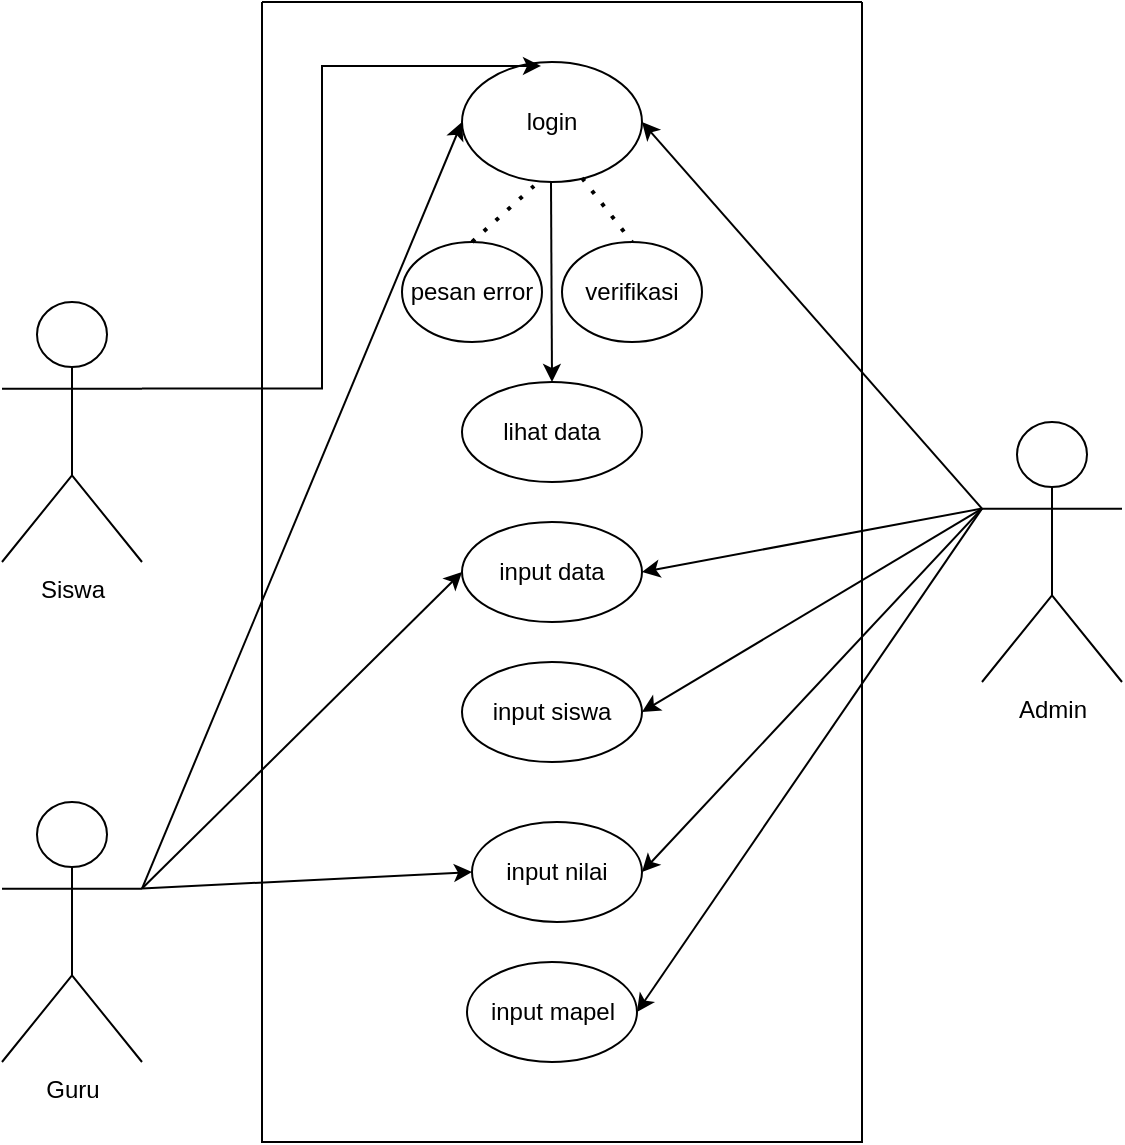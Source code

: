 <mxfile version="21.7.2" type="github">
  <diagram name="Page-1" id="EYiHIfuKGrWJQrBOgiUl">
    <mxGraphModel dx="1659" dy="1750" grid="1" gridSize="10" guides="1" tooltips="1" connect="1" arrows="1" fold="1" page="1" pageScale="1" pageWidth="850" pageHeight="1100" math="0" shadow="0">
      <root>
        <object label="" id="0">
          <mxCell />
        </object>
        <mxCell id="1" parent="0" />
        <mxCell id="S9C8Efaqk0itBLyKr3iV-4" value="" style="swimlane;startSize=0;" vertex="1" parent="1">
          <mxGeometry x="-490" y="-180" width="300" height="570" as="geometry" />
        </mxCell>
        <mxCell id="S9C8Efaqk0itBLyKr3iV-12" value="login" style="ellipse;whiteSpace=wrap;html=1;" vertex="1" parent="S9C8Efaqk0itBLyKr3iV-4">
          <mxGeometry x="100" y="30" width="90" height="60" as="geometry" />
        </mxCell>
        <mxCell id="S9C8Efaqk0itBLyKr3iV-15" value="input nilai" style="ellipse;whiteSpace=wrap;html=1;" vertex="1" parent="S9C8Efaqk0itBLyKr3iV-4">
          <mxGeometry x="105" y="410" width="85" height="50" as="geometry" />
        </mxCell>
        <mxCell id="S9C8Efaqk0itBLyKr3iV-42" value="input mapel" style="ellipse;whiteSpace=wrap;html=1;" vertex="1" parent="S9C8Efaqk0itBLyKr3iV-4">
          <mxGeometry x="102.5" y="480" width="85" height="50" as="geometry" />
        </mxCell>
        <mxCell id="S9C8Efaqk0itBLyKr3iV-45" style="edgeStyle=orthogonalEdgeStyle;rounded=0;orthogonalLoop=1;jettySize=auto;html=1;exitX=0.5;exitY=1;exitDx=0;exitDy=0;" edge="1" parent="S9C8Efaqk0itBLyKr3iV-4" source="S9C8Efaqk0itBLyKr3iV-15" target="S9C8Efaqk0itBLyKr3iV-15">
          <mxGeometry relative="1" as="geometry" />
        </mxCell>
        <mxCell id="S9C8Efaqk0itBLyKr3iV-48" value="input siswa" style="ellipse;whiteSpace=wrap;html=1;" vertex="1" parent="S9C8Efaqk0itBLyKr3iV-4">
          <mxGeometry x="100" y="330" width="90" height="50" as="geometry" />
        </mxCell>
        <mxCell id="S9C8Efaqk0itBLyKr3iV-32" value="lihat data" style="ellipse;whiteSpace=wrap;html=1;" vertex="1" parent="S9C8Efaqk0itBLyKr3iV-4">
          <mxGeometry x="100" y="190" width="90" height="50" as="geometry" />
        </mxCell>
        <mxCell id="S9C8Efaqk0itBLyKr3iV-61" value="pesan error" style="ellipse;whiteSpace=wrap;html=1;" vertex="1" parent="S9C8Efaqk0itBLyKr3iV-4">
          <mxGeometry x="70" y="120" width="70" height="50" as="geometry" />
        </mxCell>
        <mxCell id="S9C8Efaqk0itBLyKr3iV-65" value="verifikasi" style="ellipse;whiteSpace=wrap;html=1;" vertex="1" parent="S9C8Efaqk0itBLyKr3iV-4">
          <mxGeometry x="150" y="120" width="70" height="50" as="geometry" />
        </mxCell>
        <mxCell id="S9C8Efaqk0itBLyKr3iV-66" value="" style="endArrow=none;dashed=1;html=1;dashPattern=1 3;strokeWidth=2;rounded=0;exitX=0.5;exitY=0;exitDx=0;exitDy=0;entryX=0.4;entryY=1.033;entryDx=0;entryDy=0;entryPerimeter=0;" edge="1" parent="S9C8Efaqk0itBLyKr3iV-4" source="S9C8Efaqk0itBLyKr3iV-61" target="S9C8Efaqk0itBLyKr3iV-12">
          <mxGeometry width="50" height="50" relative="1" as="geometry">
            <mxPoint x="160" y="90" as="sourcePoint" />
            <mxPoint x="210" y="40" as="targetPoint" />
          </mxGeometry>
        </mxCell>
        <mxCell id="S9C8Efaqk0itBLyKr3iV-68" value="" style="endArrow=none;dashed=1;html=1;dashPattern=1 3;strokeWidth=2;rounded=0;entryX=0.5;entryY=0;entryDx=0;entryDy=0;exitX=0.667;exitY=0.967;exitDx=0;exitDy=0;exitPerimeter=0;" edge="1" parent="S9C8Efaqk0itBLyKr3iV-4" source="S9C8Efaqk0itBLyKr3iV-12" target="S9C8Efaqk0itBLyKr3iV-65">
          <mxGeometry width="50" height="50" relative="1" as="geometry">
            <mxPoint x="160" y="90" as="sourcePoint" />
            <mxPoint x="210" y="40" as="targetPoint" />
          </mxGeometry>
        </mxCell>
        <mxCell id="S9C8Efaqk0itBLyKr3iV-71" value="" style="endArrow=classic;html=1;rounded=0;exitX=0.5;exitY=1;exitDx=0;exitDy=0;entryX=0.5;entryY=0;entryDx=0;entryDy=0;" edge="1" parent="S9C8Efaqk0itBLyKr3iV-4" target="S9C8Efaqk0itBLyKr3iV-32">
          <mxGeometry width="50" height="50" relative="1" as="geometry">
            <mxPoint x="144.5" y="90" as="sourcePoint" />
            <mxPoint x="150" y="180" as="targetPoint" />
          </mxGeometry>
        </mxCell>
        <mxCell id="S9C8Efaqk0itBLyKr3iV-72" value="input data" style="ellipse;whiteSpace=wrap;html=1;" vertex="1" parent="S9C8Efaqk0itBLyKr3iV-4">
          <mxGeometry x="100" y="260" width="90" height="50" as="geometry" />
        </mxCell>
        <mxCell id="S9C8Efaqk0itBLyKr3iV-64" style="edgeStyle=elbowEdgeStyle;rounded=0;orthogonalLoop=1;jettySize=auto;html=1;exitX=1;exitY=0.333;exitDx=0;exitDy=0;exitPerimeter=0;entryX=0.439;entryY=0.033;entryDx=0;entryDy=0;entryPerimeter=0;" edge="1" parent="1" source="S9C8Efaqk0itBLyKr3iV-5" target="S9C8Efaqk0itBLyKr3iV-12">
          <mxGeometry relative="1" as="geometry">
            <Array as="points">
              <mxPoint x="-460" y="-130" />
            </Array>
          </mxGeometry>
        </mxCell>
        <mxCell id="S9C8Efaqk0itBLyKr3iV-5" value="Siswa" style="shape=umlActor;verticalLabelPosition=bottom;verticalAlign=top;html=1;outlineConnect=0;" vertex="1" parent="1">
          <mxGeometry x="-620" y="-30" width="70" height="130" as="geometry" />
        </mxCell>
        <mxCell id="S9C8Efaqk0itBLyKr3iV-8" value="Guru" style="shape=umlActor;verticalLabelPosition=bottom;verticalAlign=top;html=1;outlineConnect=0;" vertex="1" parent="1">
          <mxGeometry x="-620" y="220" width="70" height="130" as="geometry" />
        </mxCell>
        <mxCell id="S9C8Efaqk0itBLyKr3iV-11" value="Admin" style="shape=umlActor;verticalLabelPosition=bottom;verticalAlign=top;html=1;outlineConnect=0;" vertex="1" parent="1">
          <mxGeometry x="-130" y="30" width="70" height="130" as="geometry" />
        </mxCell>
        <mxCell id="S9C8Efaqk0itBLyKr3iV-18" value="" style="endArrow=classic;html=1;rounded=0;entryX=1;entryY=0.5;entryDx=0;entryDy=0;exitX=0;exitY=0.333;exitDx=0;exitDy=0;exitPerimeter=0;" edge="1" parent="1" source="S9C8Efaqk0itBLyKr3iV-11" target="S9C8Efaqk0itBLyKr3iV-15">
          <mxGeometry width="50" height="50" relative="1" as="geometry">
            <mxPoint x="-120" y="70" as="sourcePoint" />
            <mxPoint x="-250" y="270" as="targetPoint" />
          </mxGeometry>
        </mxCell>
        <mxCell id="S9C8Efaqk0itBLyKr3iV-46" value="" style="endArrow=classic;html=1;rounded=0;entryX=1;entryY=0.5;entryDx=0;entryDy=0;exitX=0;exitY=0.333;exitDx=0;exitDy=0;exitPerimeter=0;" edge="1" parent="1" source="S9C8Efaqk0itBLyKr3iV-11" target="S9C8Efaqk0itBLyKr3iV-42">
          <mxGeometry width="50" height="50" relative="1" as="geometry">
            <mxPoint x="-140" y="110" as="sourcePoint" />
            <mxPoint x="-260" y="160" as="targetPoint" />
          </mxGeometry>
        </mxCell>
        <mxCell id="S9C8Efaqk0itBLyKr3iV-52" value="" style="endArrow=classic;html=1;rounded=0;exitX=1;exitY=0.333;exitDx=0;exitDy=0;exitPerimeter=0;entryX=0;entryY=0.5;entryDx=0;entryDy=0;" edge="1" parent="1" source="S9C8Efaqk0itBLyKr3iV-8" target="S9C8Efaqk0itBLyKr3iV-15">
          <mxGeometry width="50" height="50" relative="1" as="geometry">
            <mxPoint x="-310" y="210" as="sourcePoint" />
            <mxPoint x="-260" y="160" as="targetPoint" />
          </mxGeometry>
        </mxCell>
        <mxCell id="S9C8Efaqk0itBLyKr3iV-57" value="" style="endArrow=classic;html=1;rounded=0;exitX=0;exitY=0.333;exitDx=0;exitDy=0;exitPerimeter=0;entryX=1;entryY=0.5;entryDx=0;entryDy=0;" edge="1" parent="1" source="S9C8Efaqk0itBLyKr3iV-11" target="S9C8Efaqk0itBLyKr3iV-48">
          <mxGeometry width="50" height="50" relative="1" as="geometry">
            <mxPoint x="-310" y="210" as="sourcePoint" />
            <mxPoint x="-260" y="160" as="targetPoint" />
          </mxGeometry>
        </mxCell>
        <mxCell id="S9C8Efaqk0itBLyKr3iV-59" value="" style="endArrow=classic;html=1;rounded=0;exitX=1;exitY=0.333;exitDx=0;exitDy=0;exitPerimeter=0;entryX=0;entryY=0.5;entryDx=0;entryDy=0;" edge="1" parent="1" source="S9C8Efaqk0itBLyKr3iV-8" target="S9C8Efaqk0itBLyKr3iV-12">
          <mxGeometry width="50" height="50" relative="1" as="geometry">
            <mxPoint x="-540" y="260" as="sourcePoint" />
            <mxPoint x="-260" y="160" as="targetPoint" />
          </mxGeometry>
        </mxCell>
        <mxCell id="S9C8Efaqk0itBLyKr3iV-56" value="" style="endArrow=classic;html=1;rounded=0;entryX=1;entryY=0.5;entryDx=0;entryDy=0;exitX=0;exitY=0.333;exitDx=0;exitDy=0;exitPerimeter=0;" edge="1" parent="1" source="S9C8Efaqk0itBLyKr3iV-11" target="S9C8Efaqk0itBLyKr3iV-12">
          <mxGeometry width="50" height="50" relative="1" as="geometry">
            <mxPoint x="-310" y="210" as="sourcePoint" />
            <mxPoint x="-260" y="160" as="targetPoint" />
          </mxGeometry>
        </mxCell>
        <mxCell id="S9C8Efaqk0itBLyKr3iV-73" value="" style="endArrow=classic;html=1;rounded=0;exitX=0;exitY=0.333;exitDx=0;exitDy=0;exitPerimeter=0;entryX=1;entryY=0.5;entryDx=0;entryDy=0;" edge="1" parent="1" source="S9C8Efaqk0itBLyKr3iV-11" target="S9C8Efaqk0itBLyKr3iV-72">
          <mxGeometry width="50" height="50" relative="1" as="geometry">
            <mxPoint x="-320" y="100" as="sourcePoint" />
            <mxPoint x="-270" y="50" as="targetPoint" />
          </mxGeometry>
        </mxCell>
        <mxCell id="S9C8Efaqk0itBLyKr3iV-74" value="" style="endArrow=classic;html=1;rounded=0;exitX=1;exitY=0.333;exitDx=0;exitDy=0;exitPerimeter=0;entryX=0;entryY=0.5;entryDx=0;entryDy=0;" edge="1" parent="1" source="S9C8Efaqk0itBLyKr3iV-8" target="S9C8Efaqk0itBLyKr3iV-72">
          <mxGeometry width="50" height="50" relative="1" as="geometry">
            <mxPoint x="-480" y="260" as="sourcePoint" />
            <mxPoint x="-430" y="210" as="targetPoint" />
          </mxGeometry>
        </mxCell>
      </root>
    </mxGraphModel>
  </diagram>
</mxfile>
